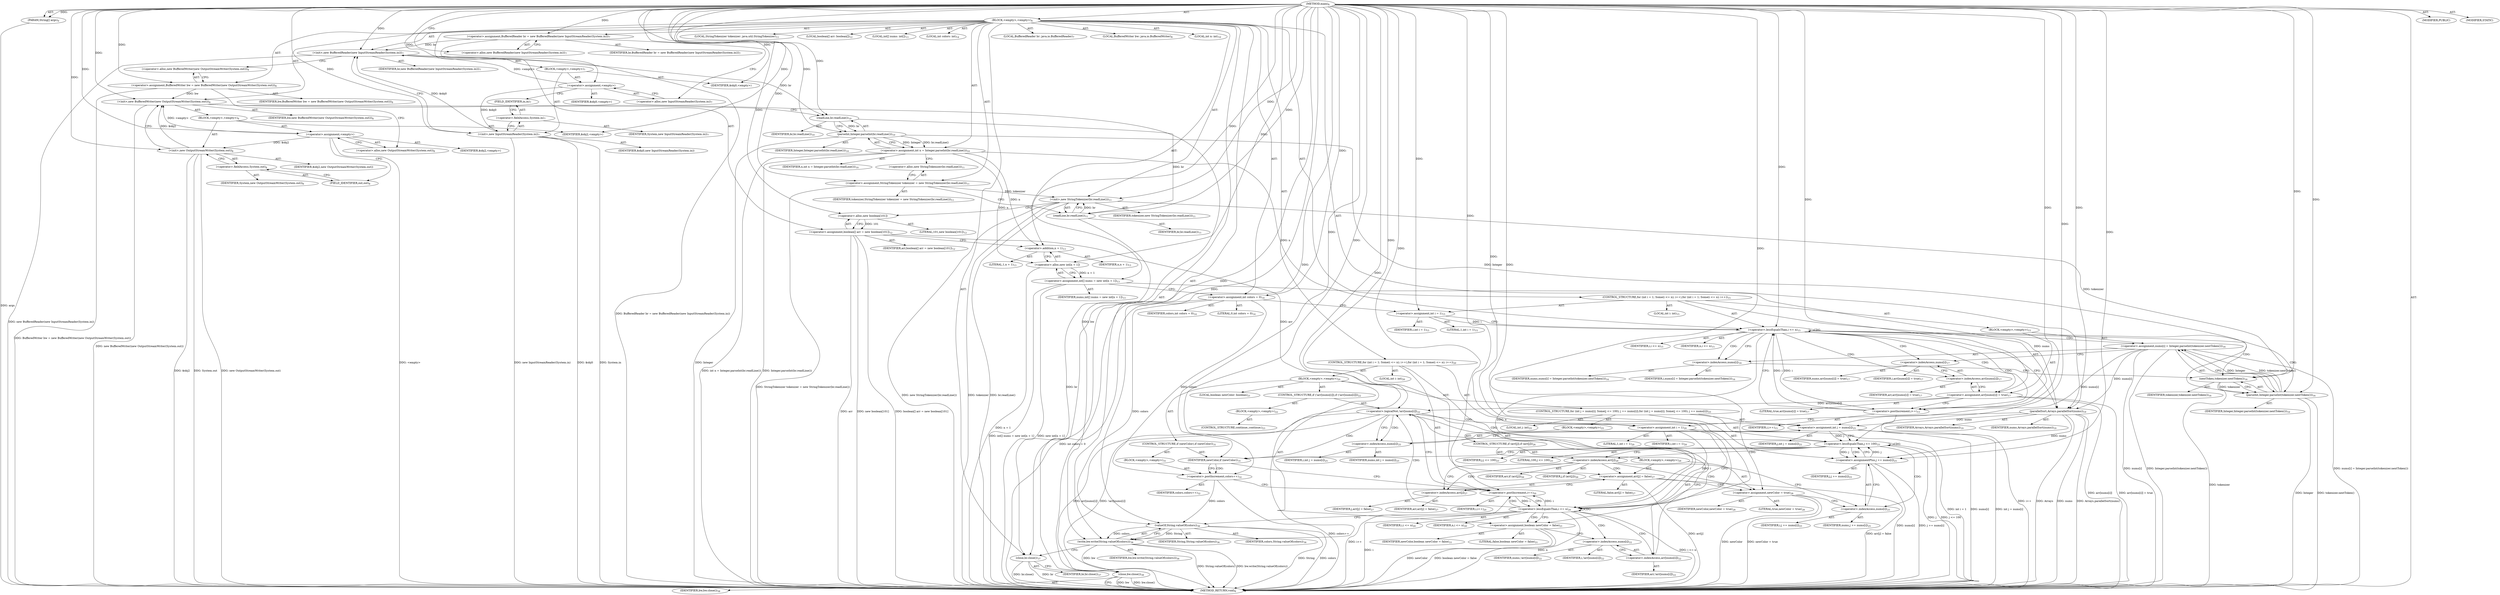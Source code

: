 digraph "main" {  
"23" [label = <(METHOD,main)<SUB>6</SUB>> ]
"24" [label = <(PARAM,String[] args)<SUB>6</SUB>> ]
"25" [label = <(BLOCK,&lt;empty&gt;,&lt;empty&gt;)<SUB>6</SUB>> ]
"4" [label = <(LOCAL,BufferedReader br: java.io.BufferedReader)<SUB>7</SUB>> ]
"26" [label = <(&lt;operator&gt;.assignment,BufferedReader br = new BufferedReader(new InputStreamReader(System.in)))<SUB>7</SUB>> ]
"27" [label = <(IDENTIFIER,br,BufferedReader br = new BufferedReader(new InputStreamReader(System.in)))<SUB>7</SUB>> ]
"28" [label = <(&lt;operator&gt;.alloc,new BufferedReader(new InputStreamReader(System.in)))<SUB>7</SUB>> ]
"29" [label = <(&lt;init&gt;,new BufferedReader(new InputStreamReader(System.in)))<SUB>7</SUB>> ]
"3" [label = <(IDENTIFIER,br,new BufferedReader(new InputStreamReader(System.in)))<SUB>7</SUB>> ]
"30" [label = <(BLOCK,&lt;empty&gt;,&lt;empty&gt;)<SUB>7</SUB>> ]
"31" [label = <(&lt;operator&gt;.assignment,&lt;empty&gt;)> ]
"32" [label = <(IDENTIFIER,$obj0,&lt;empty&gt;)> ]
"33" [label = <(&lt;operator&gt;.alloc,new InputStreamReader(System.in))<SUB>7</SUB>> ]
"34" [label = <(&lt;init&gt;,new InputStreamReader(System.in))<SUB>7</SUB>> ]
"35" [label = <(IDENTIFIER,$obj0,new InputStreamReader(System.in))> ]
"36" [label = <(&lt;operator&gt;.fieldAccess,System.in)<SUB>7</SUB>> ]
"37" [label = <(IDENTIFIER,System,new InputStreamReader(System.in))<SUB>7</SUB>> ]
"38" [label = <(FIELD_IDENTIFIER,in,in)<SUB>7</SUB>> ]
"39" [label = <(IDENTIFIER,$obj0,&lt;empty&gt;)> ]
"6" [label = <(LOCAL,BufferedWriter bw: java.io.BufferedWriter)<SUB>8</SUB>> ]
"40" [label = <(&lt;operator&gt;.assignment,BufferedWriter bw = new BufferedWriter(new OutputStreamWriter(System.out)))<SUB>8</SUB>> ]
"41" [label = <(IDENTIFIER,bw,BufferedWriter bw = new BufferedWriter(new OutputStreamWriter(System.out)))<SUB>8</SUB>> ]
"42" [label = <(&lt;operator&gt;.alloc,new BufferedWriter(new OutputStreamWriter(System.out)))<SUB>8</SUB>> ]
"43" [label = <(&lt;init&gt;,new BufferedWriter(new OutputStreamWriter(System.out)))<SUB>8</SUB>> ]
"5" [label = <(IDENTIFIER,bw,new BufferedWriter(new OutputStreamWriter(System.out)))<SUB>8</SUB>> ]
"44" [label = <(BLOCK,&lt;empty&gt;,&lt;empty&gt;)<SUB>8</SUB>> ]
"45" [label = <(&lt;operator&gt;.assignment,&lt;empty&gt;)> ]
"46" [label = <(IDENTIFIER,$obj2,&lt;empty&gt;)> ]
"47" [label = <(&lt;operator&gt;.alloc,new OutputStreamWriter(System.out))<SUB>8</SUB>> ]
"48" [label = <(&lt;init&gt;,new OutputStreamWriter(System.out))<SUB>8</SUB>> ]
"49" [label = <(IDENTIFIER,$obj2,new OutputStreamWriter(System.out))> ]
"50" [label = <(&lt;operator&gt;.fieldAccess,System.out)<SUB>8</SUB>> ]
"51" [label = <(IDENTIFIER,System,new OutputStreamWriter(System.out))<SUB>8</SUB>> ]
"52" [label = <(FIELD_IDENTIFIER,out,out)<SUB>8</SUB>> ]
"53" [label = <(IDENTIFIER,$obj2,&lt;empty&gt;)> ]
"54" [label = <(LOCAL,int n: int)<SUB>10</SUB>> ]
"55" [label = <(&lt;operator&gt;.assignment,int n = Integer.parseInt(br.readLine()))<SUB>10</SUB>> ]
"56" [label = <(IDENTIFIER,n,int n = Integer.parseInt(br.readLine()))<SUB>10</SUB>> ]
"57" [label = <(parseInt,Integer.parseInt(br.readLine()))<SUB>10</SUB>> ]
"58" [label = <(IDENTIFIER,Integer,Integer.parseInt(br.readLine()))<SUB>10</SUB>> ]
"59" [label = <(readLine,br.readLine())<SUB>10</SUB>> ]
"60" [label = <(IDENTIFIER,br,br.readLine())<SUB>10</SUB>> ]
"8" [label = <(LOCAL,StringTokenizer tokenizer: java.util.StringTokenizer)<SUB>11</SUB>> ]
"61" [label = <(&lt;operator&gt;.assignment,StringTokenizer tokenizer = new StringTokenizer(br.readLine()))<SUB>11</SUB>> ]
"62" [label = <(IDENTIFIER,tokenizer,StringTokenizer tokenizer = new StringTokenizer(br.readLine()))<SUB>11</SUB>> ]
"63" [label = <(&lt;operator&gt;.alloc,new StringTokenizer(br.readLine()))<SUB>11</SUB>> ]
"64" [label = <(&lt;init&gt;,new StringTokenizer(br.readLine()))<SUB>11</SUB>> ]
"7" [label = <(IDENTIFIER,tokenizer,new StringTokenizer(br.readLine()))<SUB>11</SUB>> ]
"65" [label = <(readLine,br.readLine())<SUB>11</SUB>> ]
"66" [label = <(IDENTIFIER,br,br.readLine())<SUB>11</SUB>> ]
"67" [label = <(LOCAL,boolean[] arr: boolean[])<SUB>12</SUB>> ]
"68" [label = <(&lt;operator&gt;.assignment,boolean[] arr = new boolean[101])<SUB>12</SUB>> ]
"69" [label = <(IDENTIFIER,arr,boolean[] arr = new boolean[101])<SUB>12</SUB>> ]
"70" [label = <(&lt;operator&gt;.alloc,new boolean[101])> ]
"71" [label = <(LITERAL,101,new boolean[101])<SUB>12</SUB>> ]
"72" [label = <(LOCAL,int[] nums: int[])<SUB>13</SUB>> ]
"73" [label = <(&lt;operator&gt;.assignment,int[] nums = new int[n + 1])<SUB>13</SUB>> ]
"74" [label = <(IDENTIFIER,nums,int[] nums = new int[n + 1])<SUB>13</SUB>> ]
"75" [label = <(&lt;operator&gt;.alloc,new int[n + 1])> ]
"76" [label = <(&lt;operator&gt;.addition,n + 1)<SUB>13</SUB>> ]
"77" [label = <(IDENTIFIER,n,n + 1)<SUB>13</SUB>> ]
"78" [label = <(LITERAL,1,n + 1)<SUB>13</SUB>> ]
"79" [label = <(LOCAL,int colors: int)<SUB>14</SUB>> ]
"80" [label = <(&lt;operator&gt;.assignment,int colors = 0)<SUB>14</SUB>> ]
"81" [label = <(IDENTIFIER,colors,int colors = 0)<SUB>14</SUB>> ]
"82" [label = <(LITERAL,0,int colors = 0)<SUB>14</SUB>> ]
"83" [label = <(CONTROL_STRUCTURE,for (int i = 1; Some(i &lt;= n); i++),for (int i = 1; Some(i &lt;= n); i++))<SUB>15</SUB>> ]
"84" [label = <(LOCAL,int i: int)<SUB>15</SUB>> ]
"85" [label = <(&lt;operator&gt;.assignment,int i = 1)<SUB>15</SUB>> ]
"86" [label = <(IDENTIFIER,i,int i = 1)<SUB>15</SUB>> ]
"87" [label = <(LITERAL,1,int i = 1)<SUB>15</SUB>> ]
"88" [label = <(&lt;operator&gt;.lessEqualsThan,i &lt;= n)<SUB>15</SUB>> ]
"89" [label = <(IDENTIFIER,i,i &lt;= n)<SUB>15</SUB>> ]
"90" [label = <(IDENTIFIER,n,i &lt;= n)<SUB>15</SUB>> ]
"91" [label = <(&lt;operator&gt;.postIncrement,i++)<SUB>15</SUB>> ]
"92" [label = <(IDENTIFIER,i,i++)<SUB>15</SUB>> ]
"93" [label = <(BLOCK,&lt;empty&gt;,&lt;empty&gt;)<SUB>15</SUB>> ]
"94" [label = <(&lt;operator&gt;.assignment,nums[i] = Integer.parseInt(tokenizer.nextToken()))<SUB>16</SUB>> ]
"95" [label = <(&lt;operator&gt;.indexAccess,nums[i])<SUB>16</SUB>> ]
"96" [label = <(IDENTIFIER,nums,nums[i] = Integer.parseInt(tokenizer.nextToken()))<SUB>16</SUB>> ]
"97" [label = <(IDENTIFIER,i,nums[i] = Integer.parseInt(tokenizer.nextToken()))<SUB>16</SUB>> ]
"98" [label = <(parseInt,Integer.parseInt(tokenizer.nextToken()))<SUB>16</SUB>> ]
"99" [label = <(IDENTIFIER,Integer,Integer.parseInt(tokenizer.nextToken()))<SUB>16</SUB>> ]
"100" [label = <(nextToken,tokenizer.nextToken())<SUB>16</SUB>> ]
"101" [label = <(IDENTIFIER,tokenizer,tokenizer.nextToken())<SUB>16</SUB>> ]
"102" [label = <(&lt;operator&gt;.assignment,arr[nums[i]] = true)<SUB>17</SUB>> ]
"103" [label = <(&lt;operator&gt;.indexAccess,arr[nums[i]])<SUB>17</SUB>> ]
"104" [label = <(IDENTIFIER,arr,arr[nums[i]] = true)<SUB>17</SUB>> ]
"105" [label = <(&lt;operator&gt;.indexAccess,nums[i])<SUB>17</SUB>> ]
"106" [label = <(IDENTIFIER,nums,arr[nums[i]] = true)<SUB>17</SUB>> ]
"107" [label = <(IDENTIFIER,i,arr[nums[i]] = true)<SUB>17</SUB>> ]
"108" [label = <(LITERAL,true,arr[nums[i]] = true)<SUB>17</SUB>> ]
"109" [label = <(parallelSort,Arrays.parallelSort(nums))<SUB>19</SUB>> ]
"110" [label = <(IDENTIFIER,Arrays,Arrays.parallelSort(nums))<SUB>19</SUB>> ]
"111" [label = <(IDENTIFIER,nums,Arrays.parallelSort(nums))<SUB>19</SUB>> ]
"112" [label = <(CONTROL_STRUCTURE,for (int i = 1; Some(i &lt;= n); i++),for (int i = 1; Some(i &lt;= n); i++))<SUB>20</SUB>> ]
"113" [label = <(LOCAL,int i: int)<SUB>20</SUB>> ]
"114" [label = <(&lt;operator&gt;.assignment,int i = 1)<SUB>20</SUB>> ]
"115" [label = <(IDENTIFIER,i,int i = 1)<SUB>20</SUB>> ]
"116" [label = <(LITERAL,1,int i = 1)<SUB>20</SUB>> ]
"117" [label = <(&lt;operator&gt;.lessEqualsThan,i &lt;= n)<SUB>20</SUB>> ]
"118" [label = <(IDENTIFIER,i,i &lt;= n)<SUB>20</SUB>> ]
"119" [label = <(IDENTIFIER,n,i &lt;= n)<SUB>20</SUB>> ]
"120" [label = <(&lt;operator&gt;.postIncrement,i++)<SUB>20</SUB>> ]
"121" [label = <(IDENTIFIER,i,i++)<SUB>20</SUB>> ]
"122" [label = <(BLOCK,&lt;empty&gt;,&lt;empty&gt;)<SUB>20</SUB>> ]
"123" [label = <(LOCAL,boolean newColor: boolean)<SUB>21</SUB>> ]
"124" [label = <(&lt;operator&gt;.assignment,boolean newColor = false)<SUB>21</SUB>> ]
"125" [label = <(IDENTIFIER,newColor,boolean newColor = false)<SUB>21</SUB>> ]
"126" [label = <(LITERAL,false,boolean newColor = false)<SUB>21</SUB>> ]
"127" [label = <(CONTROL_STRUCTURE,if (!arr[nums[i]]),if (!arr[nums[i]]))<SUB>22</SUB>> ]
"128" [label = <(&lt;operator&gt;.logicalNot,!arr[nums[i]])<SUB>22</SUB>> ]
"129" [label = <(&lt;operator&gt;.indexAccess,arr[nums[i]])<SUB>22</SUB>> ]
"130" [label = <(IDENTIFIER,arr,!arr[nums[i]])<SUB>22</SUB>> ]
"131" [label = <(&lt;operator&gt;.indexAccess,nums[i])<SUB>22</SUB>> ]
"132" [label = <(IDENTIFIER,nums,!arr[nums[i]])<SUB>22</SUB>> ]
"133" [label = <(IDENTIFIER,i,!arr[nums[i]])<SUB>22</SUB>> ]
"134" [label = <(BLOCK,&lt;empty&gt;,&lt;empty&gt;)<SUB>22</SUB>> ]
"135" [label = <(CONTROL_STRUCTURE,continue;,continue;)<SUB>23</SUB>> ]
"136" [label = <(CONTROL_STRUCTURE,for (int j = nums[i]; Some(j &lt;= 100); j += nums[i]),for (int j = nums[i]; Some(j &lt;= 100); j += nums[i]))<SUB>25</SUB>> ]
"137" [label = <(LOCAL,int j: int)<SUB>25</SUB>> ]
"138" [label = <(&lt;operator&gt;.assignment,int j = nums[i])<SUB>25</SUB>> ]
"139" [label = <(IDENTIFIER,j,int j = nums[i])<SUB>25</SUB>> ]
"140" [label = <(&lt;operator&gt;.indexAccess,nums[i])<SUB>25</SUB>> ]
"141" [label = <(IDENTIFIER,nums,int j = nums[i])<SUB>25</SUB>> ]
"142" [label = <(IDENTIFIER,i,int j = nums[i])<SUB>25</SUB>> ]
"143" [label = <(&lt;operator&gt;.lessEqualsThan,j &lt;= 100)<SUB>25</SUB>> ]
"144" [label = <(IDENTIFIER,j,j &lt;= 100)<SUB>25</SUB>> ]
"145" [label = <(LITERAL,100,j &lt;= 100)<SUB>25</SUB>> ]
"146" [label = <(&lt;operator&gt;.assignmentPlus,j += nums[i])<SUB>25</SUB>> ]
"147" [label = <(IDENTIFIER,j,j += nums[i])<SUB>25</SUB>> ]
"148" [label = <(&lt;operator&gt;.indexAccess,nums[i])<SUB>25</SUB>> ]
"149" [label = <(IDENTIFIER,nums,j += nums[i])<SUB>25</SUB>> ]
"150" [label = <(IDENTIFIER,i,j += nums[i])<SUB>25</SUB>> ]
"151" [label = <(BLOCK,&lt;empty&gt;,&lt;empty&gt;)<SUB>25</SUB>> ]
"152" [label = <(CONTROL_STRUCTURE,if (arr[j]),if (arr[j]))<SUB>26</SUB>> ]
"153" [label = <(&lt;operator&gt;.indexAccess,arr[j])<SUB>26</SUB>> ]
"154" [label = <(IDENTIFIER,arr,if (arr[j]))<SUB>26</SUB>> ]
"155" [label = <(IDENTIFIER,j,if (arr[j]))<SUB>26</SUB>> ]
"156" [label = <(BLOCK,&lt;empty&gt;,&lt;empty&gt;)<SUB>26</SUB>> ]
"157" [label = <(&lt;operator&gt;.assignment,arr[j] = false)<SUB>27</SUB>> ]
"158" [label = <(&lt;operator&gt;.indexAccess,arr[j])<SUB>27</SUB>> ]
"159" [label = <(IDENTIFIER,arr,arr[j] = false)<SUB>27</SUB>> ]
"160" [label = <(IDENTIFIER,j,arr[j] = false)<SUB>27</SUB>> ]
"161" [label = <(LITERAL,false,arr[j] = false)<SUB>27</SUB>> ]
"162" [label = <(&lt;operator&gt;.assignment,newColor = true)<SUB>28</SUB>> ]
"163" [label = <(IDENTIFIER,newColor,newColor = true)<SUB>28</SUB>> ]
"164" [label = <(LITERAL,true,newColor = true)<SUB>28</SUB>> ]
"165" [label = <(CONTROL_STRUCTURE,if (newColor),if (newColor))<SUB>31</SUB>> ]
"166" [label = <(IDENTIFIER,newColor,if (newColor))<SUB>31</SUB>> ]
"167" [label = <(BLOCK,&lt;empty&gt;,&lt;empty&gt;)<SUB>31</SUB>> ]
"168" [label = <(&lt;operator&gt;.postIncrement,colors++)<SUB>32</SUB>> ]
"169" [label = <(IDENTIFIER,colors,colors++)<SUB>32</SUB>> ]
"170" [label = <(write,bw.write(String.valueOf(colors)))<SUB>36</SUB>> ]
"171" [label = <(IDENTIFIER,bw,bw.write(String.valueOf(colors)))<SUB>36</SUB>> ]
"172" [label = <(valueOf,String.valueOf(colors))<SUB>36</SUB>> ]
"173" [label = <(IDENTIFIER,String,String.valueOf(colors))<SUB>36</SUB>> ]
"174" [label = <(IDENTIFIER,colors,String.valueOf(colors))<SUB>36</SUB>> ]
"175" [label = <(close,br.close())<SUB>37</SUB>> ]
"176" [label = <(IDENTIFIER,br,br.close())<SUB>37</SUB>> ]
"177" [label = <(close,bw.close())<SUB>38</SUB>> ]
"178" [label = <(IDENTIFIER,bw,bw.close())<SUB>38</SUB>> ]
"179" [label = <(MODIFIER,PUBLIC)> ]
"180" [label = <(MODIFIER,STATIC)> ]
"181" [label = <(METHOD_RETURN,void)<SUB>6</SUB>> ]
  "23" -> "24"  [ label = "AST: "] 
  "23" -> "25"  [ label = "AST: "] 
  "23" -> "179"  [ label = "AST: "] 
  "23" -> "180"  [ label = "AST: "] 
  "23" -> "181"  [ label = "AST: "] 
  "25" -> "4"  [ label = "AST: "] 
  "25" -> "26"  [ label = "AST: "] 
  "25" -> "29"  [ label = "AST: "] 
  "25" -> "6"  [ label = "AST: "] 
  "25" -> "40"  [ label = "AST: "] 
  "25" -> "43"  [ label = "AST: "] 
  "25" -> "54"  [ label = "AST: "] 
  "25" -> "55"  [ label = "AST: "] 
  "25" -> "8"  [ label = "AST: "] 
  "25" -> "61"  [ label = "AST: "] 
  "25" -> "64"  [ label = "AST: "] 
  "25" -> "67"  [ label = "AST: "] 
  "25" -> "68"  [ label = "AST: "] 
  "25" -> "72"  [ label = "AST: "] 
  "25" -> "73"  [ label = "AST: "] 
  "25" -> "79"  [ label = "AST: "] 
  "25" -> "80"  [ label = "AST: "] 
  "25" -> "83"  [ label = "AST: "] 
  "25" -> "109"  [ label = "AST: "] 
  "25" -> "112"  [ label = "AST: "] 
  "25" -> "170"  [ label = "AST: "] 
  "25" -> "175"  [ label = "AST: "] 
  "25" -> "177"  [ label = "AST: "] 
  "26" -> "27"  [ label = "AST: "] 
  "26" -> "28"  [ label = "AST: "] 
  "29" -> "3"  [ label = "AST: "] 
  "29" -> "30"  [ label = "AST: "] 
  "30" -> "31"  [ label = "AST: "] 
  "30" -> "34"  [ label = "AST: "] 
  "30" -> "39"  [ label = "AST: "] 
  "31" -> "32"  [ label = "AST: "] 
  "31" -> "33"  [ label = "AST: "] 
  "34" -> "35"  [ label = "AST: "] 
  "34" -> "36"  [ label = "AST: "] 
  "36" -> "37"  [ label = "AST: "] 
  "36" -> "38"  [ label = "AST: "] 
  "40" -> "41"  [ label = "AST: "] 
  "40" -> "42"  [ label = "AST: "] 
  "43" -> "5"  [ label = "AST: "] 
  "43" -> "44"  [ label = "AST: "] 
  "44" -> "45"  [ label = "AST: "] 
  "44" -> "48"  [ label = "AST: "] 
  "44" -> "53"  [ label = "AST: "] 
  "45" -> "46"  [ label = "AST: "] 
  "45" -> "47"  [ label = "AST: "] 
  "48" -> "49"  [ label = "AST: "] 
  "48" -> "50"  [ label = "AST: "] 
  "50" -> "51"  [ label = "AST: "] 
  "50" -> "52"  [ label = "AST: "] 
  "55" -> "56"  [ label = "AST: "] 
  "55" -> "57"  [ label = "AST: "] 
  "57" -> "58"  [ label = "AST: "] 
  "57" -> "59"  [ label = "AST: "] 
  "59" -> "60"  [ label = "AST: "] 
  "61" -> "62"  [ label = "AST: "] 
  "61" -> "63"  [ label = "AST: "] 
  "64" -> "7"  [ label = "AST: "] 
  "64" -> "65"  [ label = "AST: "] 
  "65" -> "66"  [ label = "AST: "] 
  "68" -> "69"  [ label = "AST: "] 
  "68" -> "70"  [ label = "AST: "] 
  "70" -> "71"  [ label = "AST: "] 
  "73" -> "74"  [ label = "AST: "] 
  "73" -> "75"  [ label = "AST: "] 
  "75" -> "76"  [ label = "AST: "] 
  "76" -> "77"  [ label = "AST: "] 
  "76" -> "78"  [ label = "AST: "] 
  "80" -> "81"  [ label = "AST: "] 
  "80" -> "82"  [ label = "AST: "] 
  "83" -> "84"  [ label = "AST: "] 
  "83" -> "85"  [ label = "AST: "] 
  "83" -> "88"  [ label = "AST: "] 
  "83" -> "91"  [ label = "AST: "] 
  "83" -> "93"  [ label = "AST: "] 
  "85" -> "86"  [ label = "AST: "] 
  "85" -> "87"  [ label = "AST: "] 
  "88" -> "89"  [ label = "AST: "] 
  "88" -> "90"  [ label = "AST: "] 
  "91" -> "92"  [ label = "AST: "] 
  "93" -> "94"  [ label = "AST: "] 
  "93" -> "102"  [ label = "AST: "] 
  "94" -> "95"  [ label = "AST: "] 
  "94" -> "98"  [ label = "AST: "] 
  "95" -> "96"  [ label = "AST: "] 
  "95" -> "97"  [ label = "AST: "] 
  "98" -> "99"  [ label = "AST: "] 
  "98" -> "100"  [ label = "AST: "] 
  "100" -> "101"  [ label = "AST: "] 
  "102" -> "103"  [ label = "AST: "] 
  "102" -> "108"  [ label = "AST: "] 
  "103" -> "104"  [ label = "AST: "] 
  "103" -> "105"  [ label = "AST: "] 
  "105" -> "106"  [ label = "AST: "] 
  "105" -> "107"  [ label = "AST: "] 
  "109" -> "110"  [ label = "AST: "] 
  "109" -> "111"  [ label = "AST: "] 
  "112" -> "113"  [ label = "AST: "] 
  "112" -> "114"  [ label = "AST: "] 
  "112" -> "117"  [ label = "AST: "] 
  "112" -> "120"  [ label = "AST: "] 
  "112" -> "122"  [ label = "AST: "] 
  "114" -> "115"  [ label = "AST: "] 
  "114" -> "116"  [ label = "AST: "] 
  "117" -> "118"  [ label = "AST: "] 
  "117" -> "119"  [ label = "AST: "] 
  "120" -> "121"  [ label = "AST: "] 
  "122" -> "123"  [ label = "AST: "] 
  "122" -> "124"  [ label = "AST: "] 
  "122" -> "127"  [ label = "AST: "] 
  "122" -> "136"  [ label = "AST: "] 
  "122" -> "165"  [ label = "AST: "] 
  "124" -> "125"  [ label = "AST: "] 
  "124" -> "126"  [ label = "AST: "] 
  "127" -> "128"  [ label = "AST: "] 
  "127" -> "134"  [ label = "AST: "] 
  "128" -> "129"  [ label = "AST: "] 
  "129" -> "130"  [ label = "AST: "] 
  "129" -> "131"  [ label = "AST: "] 
  "131" -> "132"  [ label = "AST: "] 
  "131" -> "133"  [ label = "AST: "] 
  "134" -> "135"  [ label = "AST: "] 
  "136" -> "137"  [ label = "AST: "] 
  "136" -> "138"  [ label = "AST: "] 
  "136" -> "143"  [ label = "AST: "] 
  "136" -> "146"  [ label = "AST: "] 
  "136" -> "151"  [ label = "AST: "] 
  "138" -> "139"  [ label = "AST: "] 
  "138" -> "140"  [ label = "AST: "] 
  "140" -> "141"  [ label = "AST: "] 
  "140" -> "142"  [ label = "AST: "] 
  "143" -> "144"  [ label = "AST: "] 
  "143" -> "145"  [ label = "AST: "] 
  "146" -> "147"  [ label = "AST: "] 
  "146" -> "148"  [ label = "AST: "] 
  "148" -> "149"  [ label = "AST: "] 
  "148" -> "150"  [ label = "AST: "] 
  "151" -> "152"  [ label = "AST: "] 
  "152" -> "153"  [ label = "AST: "] 
  "152" -> "156"  [ label = "AST: "] 
  "153" -> "154"  [ label = "AST: "] 
  "153" -> "155"  [ label = "AST: "] 
  "156" -> "157"  [ label = "AST: "] 
  "156" -> "162"  [ label = "AST: "] 
  "157" -> "158"  [ label = "AST: "] 
  "157" -> "161"  [ label = "AST: "] 
  "158" -> "159"  [ label = "AST: "] 
  "158" -> "160"  [ label = "AST: "] 
  "162" -> "163"  [ label = "AST: "] 
  "162" -> "164"  [ label = "AST: "] 
  "165" -> "166"  [ label = "AST: "] 
  "165" -> "167"  [ label = "AST: "] 
  "167" -> "168"  [ label = "AST: "] 
  "168" -> "169"  [ label = "AST: "] 
  "170" -> "171"  [ label = "AST: "] 
  "170" -> "172"  [ label = "AST: "] 
  "172" -> "173"  [ label = "AST: "] 
  "172" -> "174"  [ label = "AST: "] 
  "175" -> "176"  [ label = "AST: "] 
  "177" -> "178"  [ label = "AST: "] 
  "26" -> "33"  [ label = "CFG: "] 
  "29" -> "42"  [ label = "CFG: "] 
  "40" -> "47"  [ label = "CFG: "] 
  "43" -> "59"  [ label = "CFG: "] 
  "55" -> "63"  [ label = "CFG: "] 
  "61" -> "65"  [ label = "CFG: "] 
  "64" -> "70"  [ label = "CFG: "] 
  "68" -> "76"  [ label = "CFG: "] 
  "73" -> "80"  [ label = "CFG: "] 
  "80" -> "85"  [ label = "CFG: "] 
  "109" -> "114"  [ label = "CFG: "] 
  "170" -> "175"  [ label = "CFG: "] 
  "175" -> "177"  [ label = "CFG: "] 
  "177" -> "181"  [ label = "CFG: "] 
  "28" -> "26"  [ label = "CFG: "] 
  "42" -> "40"  [ label = "CFG: "] 
  "57" -> "55"  [ label = "CFG: "] 
  "63" -> "61"  [ label = "CFG: "] 
  "65" -> "64"  [ label = "CFG: "] 
  "70" -> "68"  [ label = "CFG: "] 
  "75" -> "73"  [ label = "CFG: "] 
  "85" -> "88"  [ label = "CFG: "] 
  "88" -> "95"  [ label = "CFG: "] 
  "88" -> "109"  [ label = "CFG: "] 
  "91" -> "88"  [ label = "CFG: "] 
  "114" -> "117"  [ label = "CFG: "] 
  "117" -> "124"  [ label = "CFG: "] 
  "117" -> "172"  [ label = "CFG: "] 
  "120" -> "117"  [ label = "CFG: "] 
  "172" -> "170"  [ label = "CFG: "] 
  "31" -> "38"  [ label = "CFG: "] 
  "34" -> "29"  [ label = "CFG: "] 
  "45" -> "52"  [ label = "CFG: "] 
  "48" -> "43"  [ label = "CFG: "] 
  "59" -> "57"  [ label = "CFG: "] 
  "76" -> "75"  [ label = "CFG: "] 
  "94" -> "105"  [ label = "CFG: "] 
  "102" -> "91"  [ label = "CFG: "] 
  "124" -> "131"  [ label = "CFG: "] 
  "33" -> "31"  [ label = "CFG: "] 
  "36" -> "34"  [ label = "CFG: "] 
  "47" -> "45"  [ label = "CFG: "] 
  "50" -> "48"  [ label = "CFG: "] 
  "95" -> "100"  [ label = "CFG: "] 
  "98" -> "94"  [ label = "CFG: "] 
  "103" -> "102"  [ label = "CFG: "] 
  "128" -> "120"  [ label = "CFG: "] 
  "128" -> "140"  [ label = "CFG: "] 
  "138" -> "143"  [ label = "CFG: "] 
  "143" -> "166"  [ label = "CFG: "] 
  "143" -> "153"  [ label = "CFG: "] 
  "146" -> "143"  [ label = "CFG: "] 
  "166" -> "168"  [ label = "CFG: "] 
  "166" -> "120"  [ label = "CFG: "] 
  "38" -> "36"  [ label = "CFG: "] 
  "52" -> "50"  [ label = "CFG: "] 
  "100" -> "98"  [ label = "CFG: "] 
  "105" -> "103"  [ label = "CFG: "] 
  "129" -> "128"  [ label = "CFG: "] 
  "140" -> "138"  [ label = "CFG: "] 
  "148" -> "146"  [ label = "CFG: "] 
  "168" -> "120"  [ label = "CFG: "] 
  "131" -> "129"  [ label = "CFG: "] 
  "153" -> "158"  [ label = "CFG: "] 
  "153" -> "148"  [ label = "CFG: "] 
  "157" -> "162"  [ label = "CFG: "] 
  "162" -> "148"  [ label = "CFG: "] 
  "158" -> "157"  [ label = "CFG: "] 
  "23" -> "28"  [ label = "CFG: "] 
  "24" -> "181"  [ label = "DDG: args"] 
  "26" -> "181"  [ label = "DDG: BufferedReader br = new BufferedReader(new InputStreamReader(System.in))"] 
  "34" -> "181"  [ label = "DDG: $obj0"] 
  "34" -> "181"  [ label = "DDG: System.in"] 
  "34" -> "181"  [ label = "DDG: new InputStreamReader(System.in)"] 
  "29" -> "181"  [ label = "DDG: new BufferedReader(new InputStreamReader(System.in))"] 
  "40" -> "181"  [ label = "DDG: BufferedWriter bw = new BufferedWriter(new OutputStreamWriter(System.out))"] 
  "45" -> "181"  [ label = "DDG: &lt;empty&gt;"] 
  "48" -> "181"  [ label = "DDG: $obj2"] 
  "48" -> "181"  [ label = "DDG: System.out"] 
  "48" -> "181"  [ label = "DDG: new OutputStreamWriter(System.out)"] 
  "43" -> "181"  [ label = "DDG: new BufferedWriter(new OutputStreamWriter(System.out))"] 
  "57" -> "181"  [ label = "DDG: Integer"] 
  "55" -> "181"  [ label = "DDG: Integer.parseInt(br.readLine())"] 
  "55" -> "181"  [ label = "DDG: int n = Integer.parseInt(br.readLine())"] 
  "61" -> "181"  [ label = "DDG: StringTokenizer tokenizer = new StringTokenizer(br.readLine())"] 
  "64" -> "181"  [ label = "DDG: tokenizer"] 
  "64" -> "181"  [ label = "DDG: br.readLine()"] 
  "64" -> "181"  [ label = "DDG: new StringTokenizer(br.readLine())"] 
  "68" -> "181"  [ label = "DDG: arr"] 
  "68" -> "181"  [ label = "DDG: new boolean[101]"] 
  "68" -> "181"  [ label = "DDG: boolean[] arr = new boolean[101]"] 
  "75" -> "181"  [ label = "DDG: n + 1"] 
  "73" -> "181"  [ label = "DDG: new int[n + 1]"] 
  "73" -> "181"  [ label = "DDG: int[] nums = new int[n + 1]"] 
  "80" -> "181"  [ label = "DDG: int colors = 0"] 
  "109" -> "181"  [ label = "DDG: nums"] 
  "109" -> "181"  [ label = "DDG: Arrays.parallelSort(nums)"] 
  "114" -> "181"  [ label = "DDG: int i = 1"] 
  "117" -> "181"  [ label = "DDG: i"] 
  "117" -> "181"  [ label = "DDG: n"] 
  "117" -> "181"  [ label = "DDG: i &lt;= n"] 
  "172" -> "181"  [ label = "DDG: colors"] 
  "170" -> "181"  [ label = "DDG: String.valueOf(colors)"] 
  "170" -> "181"  [ label = "DDG: bw.write(String.valueOf(colors))"] 
  "175" -> "181"  [ label = "DDG: br"] 
  "175" -> "181"  [ label = "DDG: br.close()"] 
  "177" -> "181"  [ label = "DDG: bw"] 
  "177" -> "181"  [ label = "DDG: bw.close()"] 
  "124" -> "181"  [ label = "DDG: newColor"] 
  "124" -> "181"  [ label = "DDG: boolean newColor = false"] 
  "128" -> "181"  [ label = "DDG: arr[nums[i]]"] 
  "128" -> "181"  [ label = "DDG: !arr[nums[i]]"] 
  "138" -> "181"  [ label = "DDG: nums[i]"] 
  "138" -> "181"  [ label = "DDG: int j = nums[i]"] 
  "143" -> "181"  [ label = "DDG: j"] 
  "143" -> "181"  [ label = "DDG: j &lt;= 100"] 
  "168" -> "181"  [ label = "DDG: colors++"] 
  "157" -> "181"  [ label = "DDG: arr[j]"] 
  "157" -> "181"  [ label = "DDG: arr[j] = false"] 
  "162" -> "181"  [ label = "DDG: newColor"] 
  "162" -> "181"  [ label = "DDG: newColor = true"] 
  "146" -> "181"  [ label = "DDG: nums[i]"] 
  "146" -> "181"  [ label = "DDG: j += nums[i]"] 
  "120" -> "181"  [ label = "DDG: i++"] 
  "94" -> "181"  [ label = "DDG: nums[i]"] 
  "98" -> "181"  [ label = "DDG: Integer"] 
  "100" -> "181"  [ label = "DDG: tokenizer"] 
  "98" -> "181"  [ label = "DDG: tokenizer.nextToken()"] 
  "94" -> "181"  [ label = "DDG: Integer.parseInt(tokenizer.nextToken())"] 
  "94" -> "181"  [ label = "DDG: nums[i] = Integer.parseInt(tokenizer.nextToken())"] 
  "102" -> "181"  [ label = "DDG: arr[nums[i]]"] 
  "102" -> "181"  [ label = "DDG: arr[nums[i]] = true"] 
  "91" -> "181"  [ label = "DDG: i++"] 
  "172" -> "181"  [ label = "DDG: String"] 
  "109" -> "181"  [ label = "DDG: Arrays"] 
  "23" -> "24"  [ label = "DDG: "] 
  "23" -> "26"  [ label = "DDG: "] 
  "23" -> "40"  [ label = "DDG: "] 
  "57" -> "55"  [ label = "DDG: Integer"] 
  "57" -> "55"  [ label = "DDG: br.readLine()"] 
  "23" -> "61"  [ label = "DDG: "] 
  "70" -> "68"  [ label = "DDG: 101"] 
  "75" -> "73"  [ label = "DDG: n + 1"] 
  "23" -> "80"  [ label = "DDG: "] 
  "26" -> "29"  [ label = "DDG: br"] 
  "23" -> "29"  [ label = "DDG: "] 
  "31" -> "29"  [ label = "DDG: &lt;empty&gt;"] 
  "34" -> "29"  [ label = "DDG: $obj0"] 
  "40" -> "43"  [ label = "DDG: bw"] 
  "23" -> "43"  [ label = "DDG: "] 
  "45" -> "43"  [ label = "DDG: &lt;empty&gt;"] 
  "48" -> "43"  [ label = "DDG: $obj2"] 
  "61" -> "64"  [ label = "DDG: tokenizer"] 
  "23" -> "64"  [ label = "DDG: "] 
  "65" -> "64"  [ label = "DDG: br"] 
  "23" -> "85"  [ label = "DDG: "] 
  "23" -> "109"  [ label = "DDG: "] 
  "73" -> "109"  [ label = "DDG: nums"] 
  "94" -> "109"  [ label = "DDG: nums[i]"] 
  "23" -> "114"  [ label = "DDG: "] 
  "43" -> "170"  [ label = "DDG: bw"] 
  "23" -> "170"  [ label = "DDG: "] 
  "172" -> "170"  [ label = "DDG: String"] 
  "172" -> "170"  [ label = "DDG: colors"] 
  "65" -> "175"  [ label = "DDG: br"] 
  "23" -> "175"  [ label = "DDG: "] 
  "170" -> "177"  [ label = "DDG: bw"] 
  "23" -> "177"  [ label = "DDG: "] 
  "23" -> "31"  [ label = "DDG: "] 
  "23" -> "39"  [ label = "DDG: "] 
  "23" -> "45"  [ label = "DDG: "] 
  "23" -> "53"  [ label = "DDG: "] 
  "23" -> "57"  [ label = "DDG: "] 
  "59" -> "57"  [ label = "DDG: br"] 
  "59" -> "65"  [ label = "DDG: br"] 
  "23" -> "65"  [ label = "DDG: "] 
  "23" -> "70"  [ label = "DDG: "] 
  "55" -> "75"  [ label = "DDG: n"] 
  "23" -> "75"  [ label = "DDG: "] 
  "85" -> "88"  [ label = "DDG: i"] 
  "91" -> "88"  [ label = "DDG: i"] 
  "23" -> "88"  [ label = "DDG: "] 
  "55" -> "88"  [ label = "DDG: n"] 
  "88" -> "91"  [ label = "DDG: i"] 
  "23" -> "91"  [ label = "DDG: "] 
  "98" -> "94"  [ label = "DDG: Integer"] 
  "98" -> "94"  [ label = "DDG: tokenizer.nextToken()"] 
  "23" -> "102"  [ label = "DDG: "] 
  "114" -> "117"  [ label = "DDG: i"] 
  "120" -> "117"  [ label = "DDG: i"] 
  "23" -> "117"  [ label = "DDG: "] 
  "88" -> "117"  [ label = "DDG: n"] 
  "117" -> "120"  [ label = "DDG: i"] 
  "23" -> "120"  [ label = "DDG: "] 
  "23" -> "124"  [ label = "DDG: "] 
  "23" -> "172"  [ label = "DDG: "] 
  "80" -> "172"  [ label = "DDG: colors"] 
  "168" -> "172"  [ label = "DDG: colors"] 
  "31" -> "34"  [ label = "DDG: $obj0"] 
  "23" -> "34"  [ label = "DDG: "] 
  "45" -> "48"  [ label = "DDG: $obj2"] 
  "23" -> "48"  [ label = "DDG: "] 
  "29" -> "59"  [ label = "DDG: br"] 
  "23" -> "59"  [ label = "DDG: "] 
  "55" -> "76"  [ label = "DDG: n"] 
  "23" -> "76"  [ label = "DDG: "] 
  "109" -> "138"  [ label = "DDG: nums"] 
  "94" -> "138"  [ label = "DDG: nums[i]"] 
  "109" -> "146"  [ label = "DDG: nums"] 
  "23" -> "166"  [ label = "DDG: "] 
  "57" -> "98"  [ label = "DDG: Integer"] 
  "23" -> "98"  [ label = "DDG: "] 
  "100" -> "98"  [ label = "DDG: tokenizer"] 
  "68" -> "128"  [ label = "DDG: arr"] 
  "102" -> "128"  [ label = "DDG: arr[nums[i]]"] 
  "138" -> "143"  [ label = "DDG: j"] 
  "146" -> "143"  [ label = "DDG: j"] 
  "23" -> "143"  [ label = "DDG: "] 
  "143" -> "146"  [ label = "DDG: j"] 
  "23" -> "146"  [ label = "DDG: "] 
  "64" -> "100"  [ label = "DDG: tokenizer"] 
  "23" -> "100"  [ label = "DDG: "] 
  "80" -> "168"  [ label = "DDG: colors"] 
  "23" -> "168"  [ label = "DDG: "] 
  "23" -> "157"  [ label = "DDG: "] 
  "23" -> "162"  [ label = "DDG: "] 
  "88" -> "94"  [ label = "CDG: "] 
  "88" -> "98"  [ label = "CDG: "] 
  "88" -> "102"  [ label = "CDG: "] 
  "88" -> "103"  [ label = "CDG: "] 
  "88" -> "95"  [ label = "CDG: "] 
  "88" -> "91"  [ label = "CDG: "] 
  "88" -> "105"  [ label = "CDG: "] 
  "88" -> "100"  [ label = "CDG: "] 
  "88" -> "88"  [ label = "CDG: "] 
  "117" -> "120"  [ label = "CDG: "] 
  "117" -> "128"  [ label = "CDG: "] 
  "117" -> "131"  [ label = "CDG: "] 
  "117" -> "129"  [ label = "CDG: "] 
  "117" -> "117"  [ label = "CDG: "] 
  "117" -> "124"  [ label = "CDG: "] 
  "128" -> "166"  [ label = "CDG: "] 
  "128" -> "138"  [ label = "CDG: "] 
  "128" -> "140"  [ label = "CDG: "] 
  "128" -> "143"  [ label = "CDG: "] 
  "143" -> "146"  [ label = "CDG: "] 
  "143" -> "153"  [ label = "CDG: "] 
  "143" -> "148"  [ label = "CDG: "] 
  "143" -> "143"  [ label = "CDG: "] 
  "166" -> "168"  [ label = "CDG: "] 
  "153" -> "162"  [ label = "CDG: "] 
  "153" -> "157"  [ label = "CDG: "] 
  "153" -> "158"  [ label = "CDG: "] 
}
